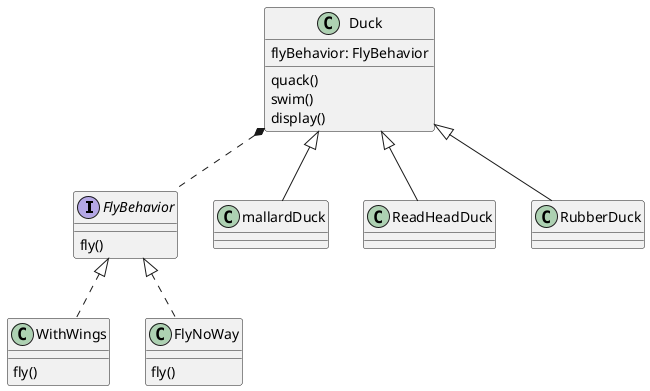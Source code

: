 @startuml
'https://plantuml.com/class-diagram

interface FlyBehavior{
    fly()
}
class WithWings{
    fly()
}
class FlyNoWay{
    fly()
}
FlyBehavior <|.. FlyNoWay
FlyBehavior <|.. WithWings

class Duck
class mallardDuck
class ReadHeadDuck
class RubberDuck
Duck <|-- mallardDuck
Duck <|-- ReadHeadDuck
Duck <|-- RubberDuck

class Duck{
flyBehavior: FlyBehavior
quack()
swim()
display()
}

Duck *.. FlyBehavior


@enduml